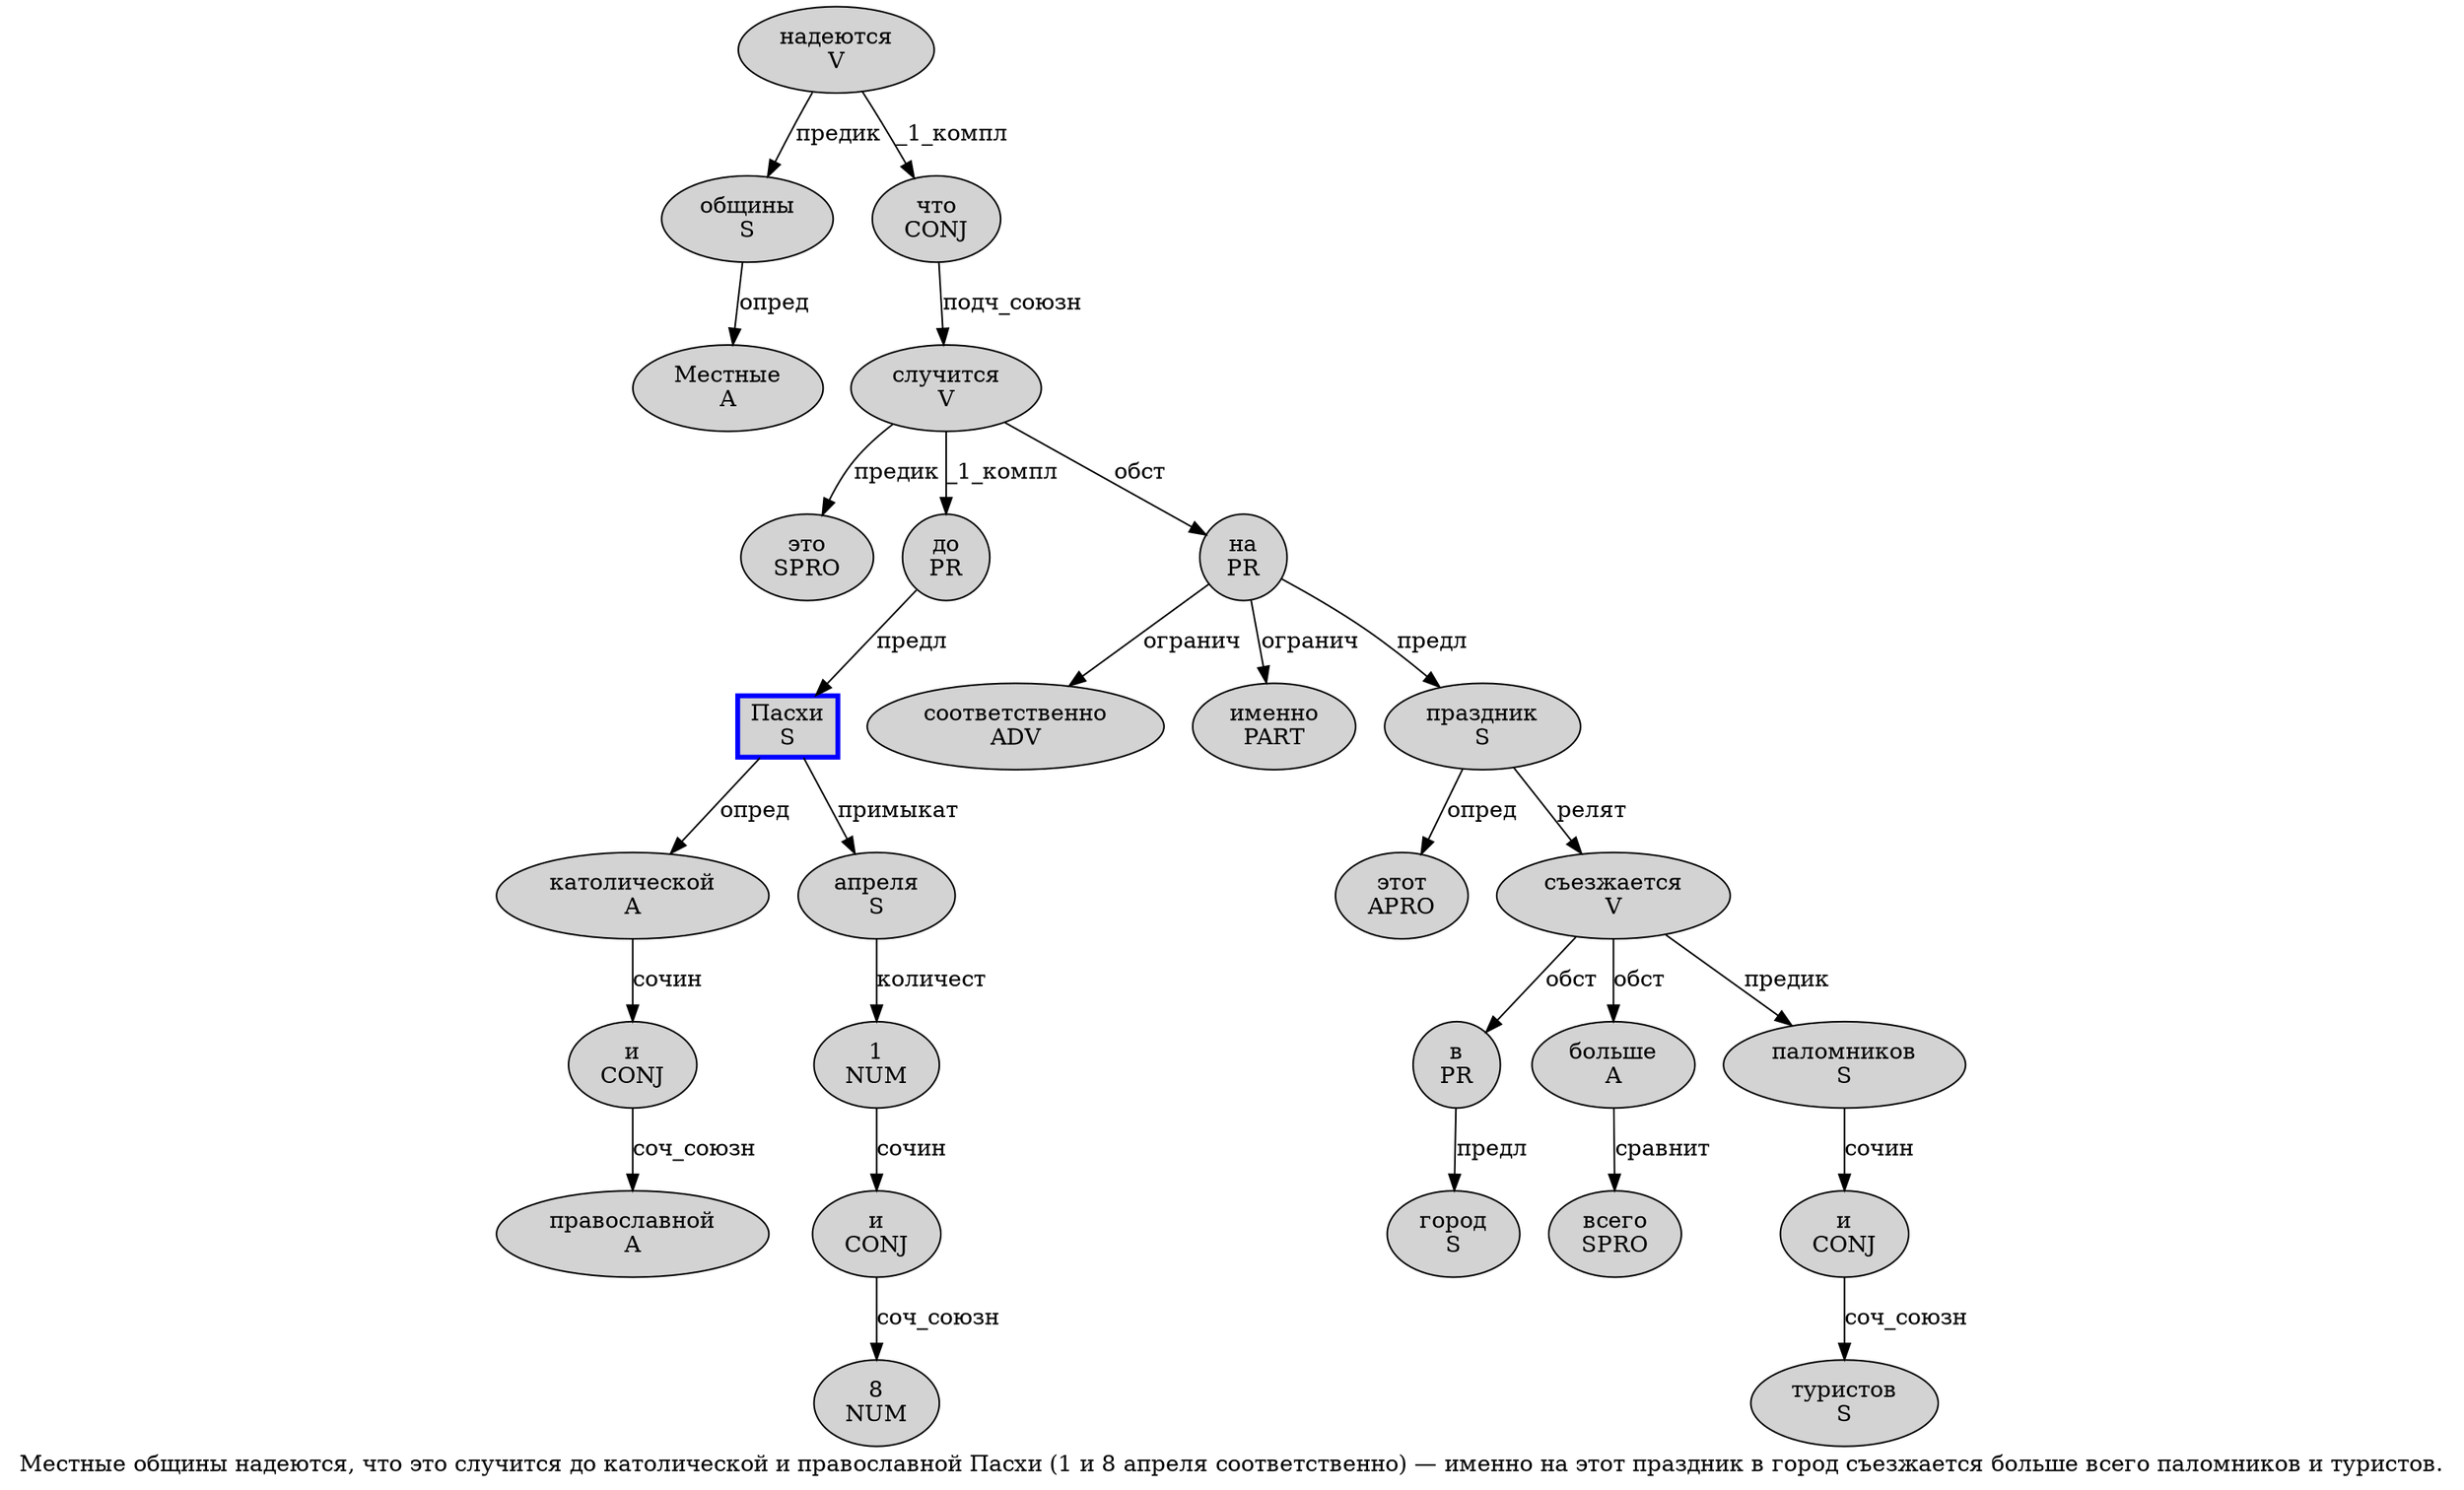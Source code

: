 digraph SENTENCE_242 {
	graph [label="Местные общины надеются, что это случится до католической и православной Пасхи (1 и 8 апреля соответственно) — именно на этот праздник в город съезжается больше всего паломников и туристов."]
	node [style=filled]
		0 [label="Местные
A" color="" fillcolor=lightgray penwidth=1 shape=ellipse]
		1 [label="общины
S" color="" fillcolor=lightgray penwidth=1 shape=ellipse]
		2 [label="надеются
V" color="" fillcolor=lightgray penwidth=1 shape=ellipse]
		4 [label="что
CONJ" color="" fillcolor=lightgray penwidth=1 shape=ellipse]
		5 [label="это
SPRO" color="" fillcolor=lightgray penwidth=1 shape=ellipse]
		6 [label="случится
V" color="" fillcolor=lightgray penwidth=1 shape=ellipse]
		7 [label="до
PR" color="" fillcolor=lightgray penwidth=1 shape=ellipse]
		8 [label="католической
A" color="" fillcolor=lightgray penwidth=1 shape=ellipse]
		9 [label="и
CONJ" color="" fillcolor=lightgray penwidth=1 shape=ellipse]
		10 [label="православной
A" color="" fillcolor=lightgray penwidth=1 shape=ellipse]
		11 [label="Пасхи
S" color=blue fillcolor=lightgray penwidth=3 shape=box]
		13 [label="1
NUM" color="" fillcolor=lightgray penwidth=1 shape=ellipse]
		14 [label="и
CONJ" color="" fillcolor=lightgray penwidth=1 shape=ellipse]
		15 [label="8
NUM" color="" fillcolor=lightgray penwidth=1 shape=ellipse]
		16 [label="апреля
S" color="" fillcolor=lightgray penwidth=1 shape=ellipse]
		17 [label="соответственно
ADV" color="" fillcolor=lightgray penwidth=1 shape=ellipse]
		20 [label="именно
PART" color="" fillcolor=lightgray penwidth=1 shape=ellipse]
		21 [label="на
PR" color="" fillcolor=lightgray penwidth=1 shape=ellipse]
		22 [label="этот
APRO" color="" fillcolor=lightgray penwidth=1 shape=ellipse]
		23 [label="праздник
S" color="" fillcolor=lightgray penwidth=1 shape=ellipse]
		24 [label="в
PR" color="" fillcolor=lightgray penwidth=1 shape=ellipse]
		25 [label="город
S" color="" fillcolor=lightgray penwidth=1 shape=ellipse]
		26 [label="съезжается
V" color="" fillcolor=lightgray penwidth=1 shape=ellipse]
		27 [label="больше
A" color="" fillcolor=lightgray penwidth=1 shape=ellipse]
		28 [label="всего
SPRO" color="" fillcolor=lightgray penwidth=1 shape=ellipse]
		29 [label="паломников
S" color="" fillcolor=lightgray penwidth=1 shape=ellipse]
		30 [label="и
CONJ" color="" fillcolor=lightgray penwidth=1 shape=ellipse]
		31 [label="туристов
S" color="" fillcolor=lightgray penwidth=1 shape=ellipse]
			1 -> 0 [label="опред"]
			2 -> 1 [label="предик"]
			2 -> 4 [label="_1_компл"]
			16 -> 13 [label="количест"]
			23 -> 22 [label="опред"]
			23 -> 26 [label="релят"]
			9 -> 10 [label="соч_союзн"]
			14 -> 15 [label="соч_союзн"]
			7 -> 11 [label="предл"]
			6 -> 5 [label="предик"]
			6 -> 7 [label="_1_компл"]
			6 -> 21 [label="обст"]
			26 -> 24 [label="обст"]
			26 -> 27 [label="обст"]
			26 -> 29 [label="предик"]
			11 -> 8 [label="опред"]
			11 -> 16 [label="примыкат"]
			8 -> 9 [label="сочин"]
			4 -> 6 [label="подч_союзн"]
			21 -> 17 [label="огранич"]
			21 -> 20 [label="огранич"]
			21 -> 23 [label="предл"]
			30 -> 31 [label="соч_союзн"]
			27 -> 28 [label="сравнит"]
			29 -> 30 [label="сочин"]
			13 -> 14 [label="сочин"]
			24 -> 25 [label="предл"]
}